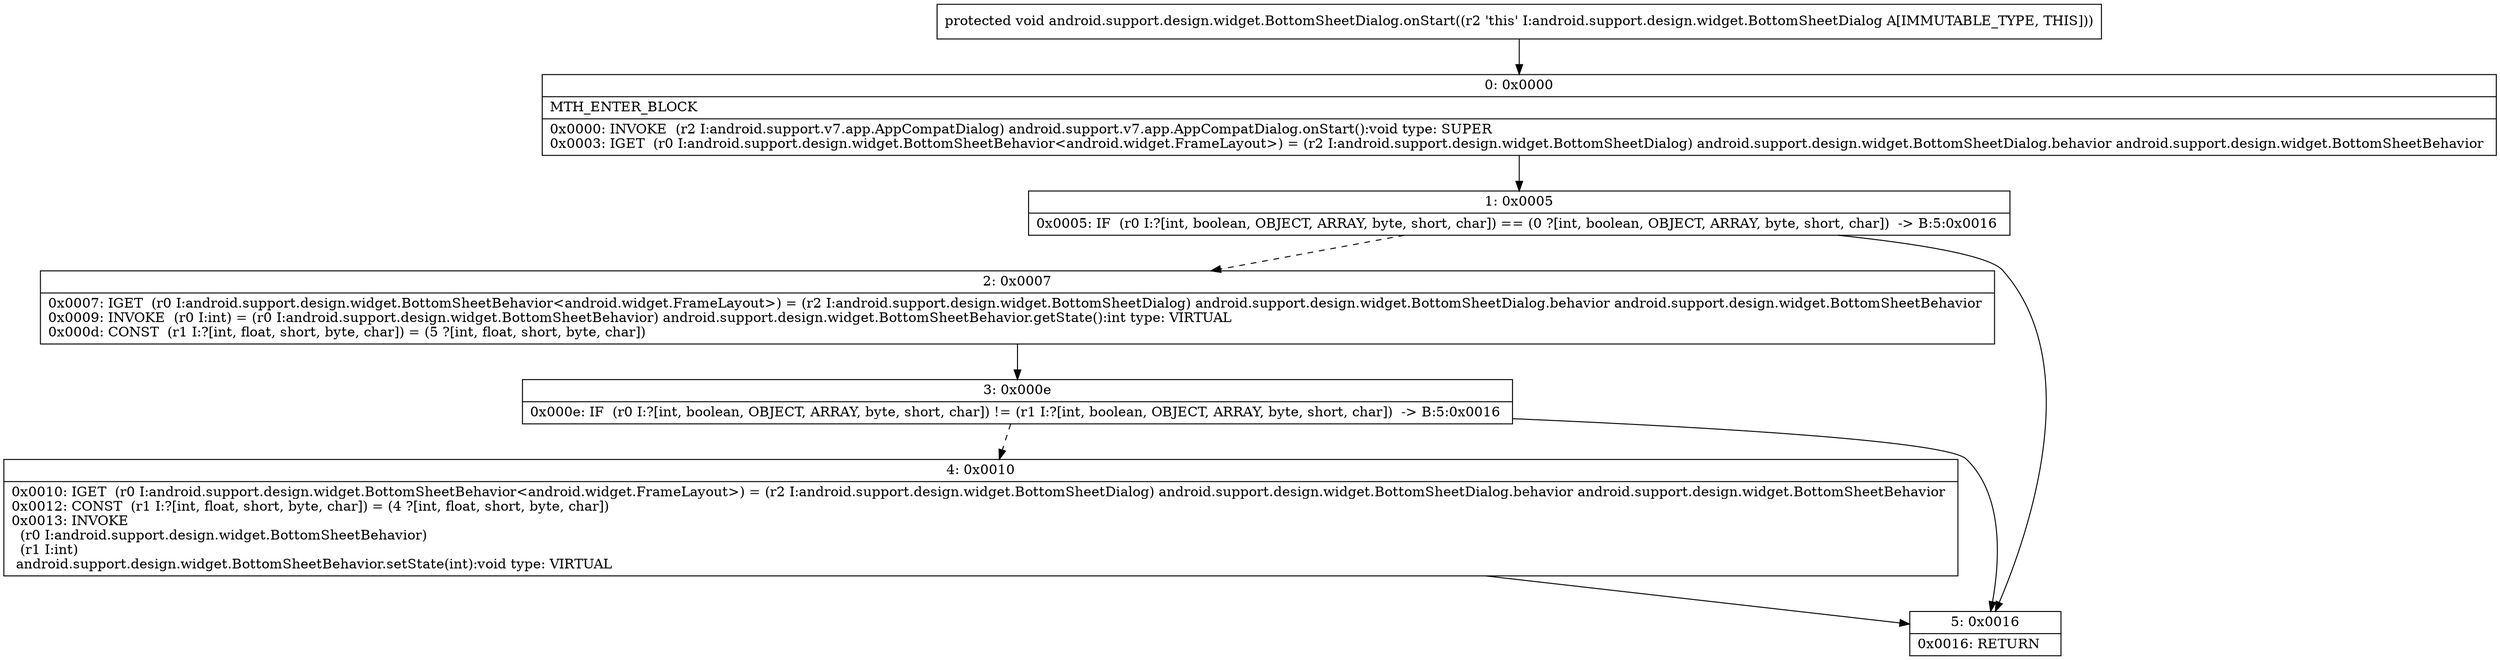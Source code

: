 digraph "CFG forandroid.support.design.widget.BottomSheetDialog.onStart()V" {
Node_0 [shape=record,label="{0\:\ 0x0000|MTH_ENTER_BLOCK\l|0x0000: INVOKE  (r2 I:android.support.v7.app.AppCompatDialog) android.support.v7.app.AppCompatDialog.onStart():void type: SUPER \l0x0003: IGET  (r0 I:android.support.design.widget.BottomSheetBehavior\<android.widget.FrameLayout\>) = (r2 I:android.support.design.widget.BottomSheetDialog) android.support.design.widget.BottomSheetDialog.behavior android.support.design.widget.BottomSheetBehavior \l}"];
Node_1 [shape=record,label="{1\:\ 0x0005|0x0005: IF  (r0 I:?[int, boolean, OBJECT, ARRAY, byte, short, char]) == (0 ?[int, boolean, OBJECT, ARRAY, byte, short, char])  \-\> B:5:0x0016 \l}"];
Node_2 [shape=record,label="{2\:\ 0x0007|0x0007: IGET  (r0 I:android.support.design.widget.BottomSheetBehavior\<android.widget.FrameLayout\>) = (r2 I:android.support.design.widget.BottomSheetDialog) android.support.design.widget.BottomSheetDialog.behavior android.support.design.widget.BottomSheetBehavior \l0x0009: INVOKE  (r0 I:int) = (r0 I:android.support.design.widget.BottomSheetBehavior) android.support.design.widget.BottomSheetBehavior.getState():int type: VIRTUAL \l0x000d: CONST  (r1 I:?[int, float, short, byte, char]) = (5 ?[int, float, short, byte, char]) \l}"];
Node_3 [shape=record,label="{3\:\ 0x000e|0x000e: IF  (r0 I:?[int, boolean, OBJECT, ARRAY, byte, short, char]) != (r1 I:?[int, boolean, OBJECT, ARRAY, byte, short, char])  \-\> B:5:0x0016 \l}"];
Node_4 [shape=record,label="{4\:\ 0x0010|0x0010: IGET  (r0 I:android.support.design.widget.BottomSheetBehavior\<android.widget.FrameLayout\>) = (r2 I:android.support.design.widget.BottomSheetDialog) android.support.design.widget.BottomSheetDialog.behavior android.support.design.widget.BottomSheetBehavior \l0x0012: CONST  (r1 I:?[int, float, short, byte, char]) = (4 ?[int, float, short, byte, char]) \l0x0013: INVOKE  \l  (r0 I:android.support.design.widget.BottomSheetBehavior)\l  (r1 I:int)\l android.support.design.widget.BottomSheetBehavior.setState(int):void type: VIRTUAL \l}"];
Node_5 [shape=record,label="{5\:\ 0x0016|0x0016: RETURN   \l}"];
MethodNode[shape=record,label="{protected void android.support.design.widget.BottomSheetDialog.onStart((r2 'this' I:android.support.design.widget.BottomSheetDialog A[IMMUTABLE_TYPE, THIS])) }"];
MethodNode -> Node_0;
Node_0 -> Node_1;
Node_1 -> Node_2[style=dashed];
Node_1 -> Node_5;
Node_2 -> Node_3;
Node_3 -> Node_4[style=dashed];
Node_3 -> Node_5;
Node_4 -> Node_5;
}

